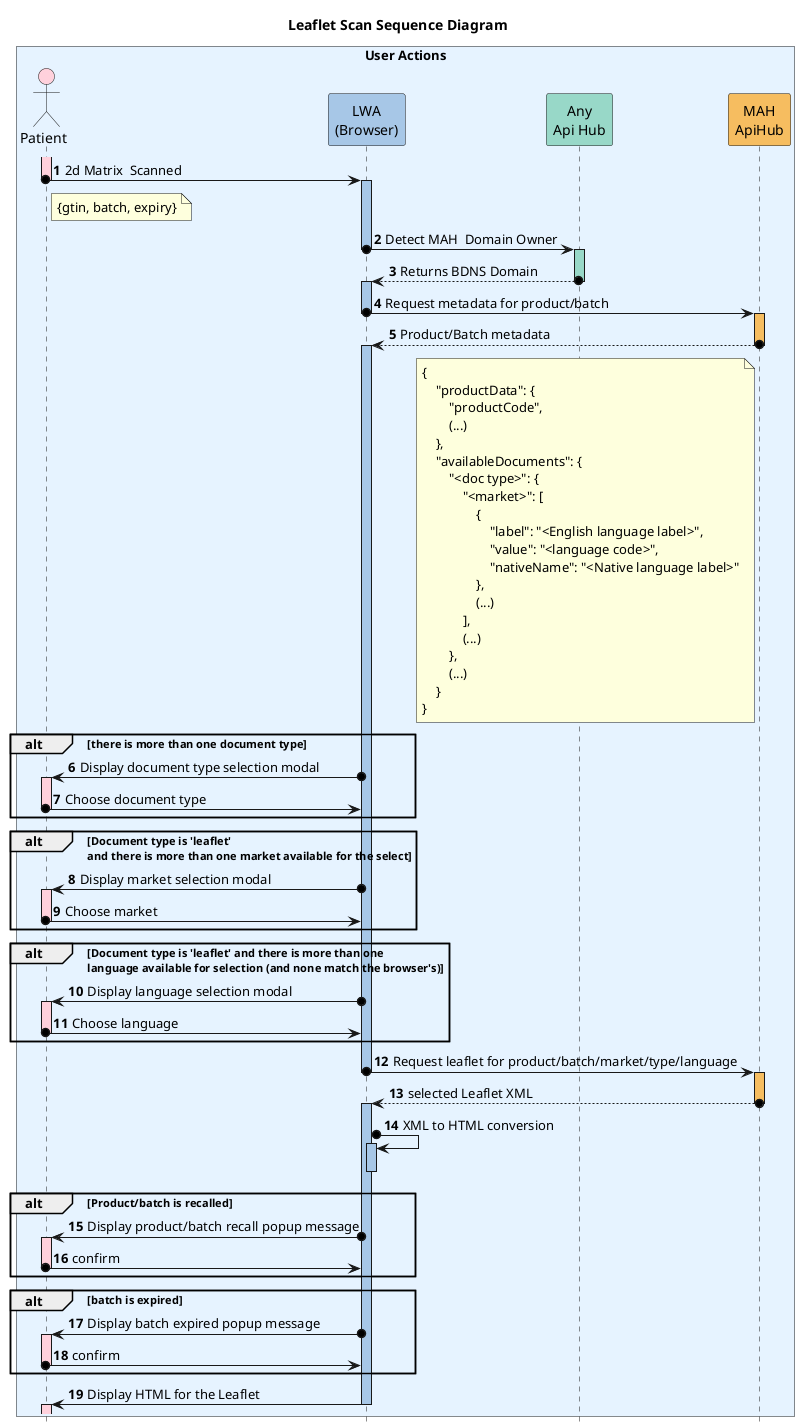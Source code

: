 @startuml
hide footbox
autonumber
hide unlinked

box "User Actions" #E6F3FF
actor Patient as p #FFD1DC

participant "LWA\n(Browser)" as l #A7C7E7

participant "Any\nApi Hub" as a #98D8C8
participant "MAH\nApiHub" as b #F6BD60

title Leaflet Scan Sequence Diagram

activate p #FFD1DC
p o-> l: 2d Matrix  Scanned
deactivate p
note right of p
{gtin, batch, expiry}
end note

activate l #A7C7E7
l o-> a : Detect MAH  Domain Owner
deactivate  l

activate a #98D8C8
return Returns BDNS Domain
deactivate a

activate l #A7C7E7
l o-> b : Request metadata for product/batch
deactivate l

activate b #F6BD60
return Product/Batch metadata
note left of b
{
    "productData": {
        "productCode",
        (...)
    },
    "availableDocuments": {
        "<doc type>": {
            "<market>": [
                {
                    "label": "<English language label>",
                    "value": "<language code>",
                    "nativeName": "<Native language label>"
                },
                (...)
            ],
            (...)
        },
        (...)
    }
}
end note
deactivate b

activate l #A7C7E7

alt there is more than one document type
l o-> p #FFD1DC: Display document type selection modal
activate p #FFD1DC
p o-> l #A7C7E7: Choose document type
deactivate p
end

alt Document type is 'leaflet'\nand there is more than one market available for the select
l o-> p #FFD1DC: Display market selection modal
activate p #FFD1DC
p o-> l #A7C7E7: Choose market
deactivate p
end

alt Document type is 'leaflet' and there is more than one\nlanguage available for selection (and none match the browser's)
l o-> p #FFD1DC: Display language selection modal
activate p #FFD1DC
p o-> l #A7C7E7: Choose language
deactivate p
end
l o-> b #F6BD60: Request leaflet for product/batch/market/type/language
deactivate l

activate b #F6BD60
return selected Leaflet XML
deactivate b

activate l #A7C7E7

l o-> l #A7C7E7: XML to HTML conversion
activate l #A7C7E7
deactivate l
alt Product/batch is recalled
l o-> p #FFD1DC: Display product/batch recall popup message
activate p #FFD1DC
p o-> l #A7C7E7: confirm
deactivate p
end

alt batch is expired
l o-> p #FFD1DC: Display batch expired popup message
activate p #FFD1DC
p o-> l #A7C7E7: confirm
deactivate p
end

l -> p #FFD1DC: Display HTML for the Leaflet
deactivate l
activate p #FFD1DC
end box

@enduml